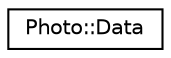 digraph "Graphical Class Hierarchy"
{
 // LATEX_PDF_SIZE
  edge [fontname="Helvetica",fontsize="10",labelfontname="Helvetica",labelfontsize="10"];
  node [fontname="Helvetica",fontsize="10",shape=record];
  rankdir="LR";
  Node0 [label="Photo::Data",height=0.2,width=0.4,color="black", fillcolor="white", style="filled",URL="$struct_photo_1_1_data.html",tooltip="Structure containing full set of photo details."];
}

